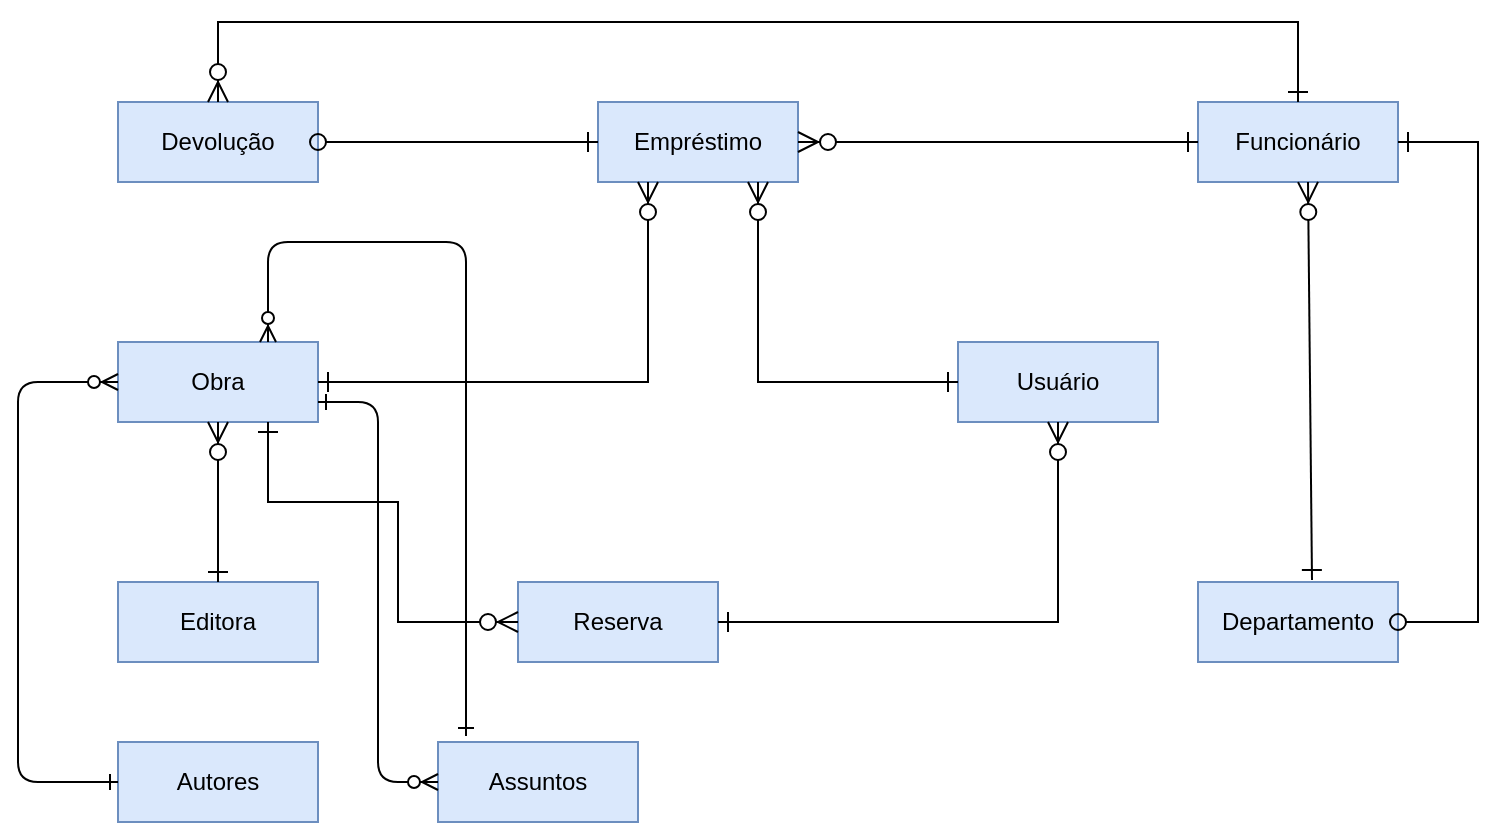 <mxfile version="13.6.2" type="github">
  <diagram id="N1_cYeUmhMfyWwonBezM" name="Página-1">
    <mxGraphModel dx="870" dy="433" grid="1" gridSize="10" guides="1" tooltips="1" connect="1" arrows="1" fold="1" page="1" pageScale="1" pageWidth="827" pageHeight="1169" math="0" shadow="0">
      <root>
        <mxCell id="0" />
        <mxCell id="1" parent="0" />
        <mxCell id="P5JkU7-qcwPsujOH7B4n-8" value="Obra" style="whiteSpace=wrap;html=1;align=center;fillColor=#dae8fc;strokeColor=#6c8ebf;" parent="1" vertex="1">
          <mxGeometry x="80" y="360" width="100" height="40" as="geometry" />
        </mxCell>
        <mxCell id="P5JkU7-qcwPsujOH7B4n-9" value="Devolução" style="whiteSpace=wrap;html=1;align=center;fillColor=#dae8fc;strokeColor=#6c8ebf;" parent="1" vertex="1">
          <mxGeometry x="80" y="240" width="100" height="40" as="geometry" />
        </mxCell>
        <mxCell id="P5JkU7-qcwPsujOH7B4n-10" value="Editora" style="whiteSpace=wrap;html=1;align=center;fillColor=#dae8fc;strokeColor=#6c8ebf;" parent="1" vertex="1">
          <mxGeometry x="80" y="480" width="100" height="40" as="geometry" />
        </mxCell>
        <mxCell id="P5JkU7-qcwPsujOH7B4n-11" value="Empréstimo" style="whiteSpace=wrap;html=1;align=center;fillColor=#dae8fc;strokeColor=#6c8ebf;" parent="1" vertex="1">
          <mxGeometry x="320" y="240" width="100" height="40" as="geometry" />
        </mxCell>
        <mxCell id="P5JkU7-qcwPsujOH7B4n-12" value="Funcionário" style="whiteSpace=wrap;html=1;align=center;fillColor=#dae8fc;strokeColor=#6c8ebf;" parent="1" vertex="1">
          <mxGeometry x="620" y="240" width="100" height="40" as="geometry" />
        </mxCell>
        <mxCell id="P5JkU7-qcwPsujOH7B4n-13" value="Usuário" style="whiteSpace=wrap;html=1;align=center;fillColor=#dae8fc;strokeColor=#6c8ebf;" parent="1" vertex="1">
          <mxGeometry x="500" y="360" width="100" height="40" as="geometry" />
        </mxCell>
        <mxCell id="P5JkU7-qcwPsujOH7B4n-14" value="Reserva" style="whiteSpace=wrap;html=1;align=center;fillColor=#dae8fc;strokeColor=#6c8ebf;" parent="1" vertex="1">
          <mxGeometry x="280" y="480" width="100" height="40" as="geometry" />
        </mxCell>
        <mxCell id="P5JkU7-qcwPsujOH7B4n-15" value="Departamento" style="whiteSpace=wrap;html=1;align=center;fillColor=#dae8fc;strokeColor=#6c8ebf;" parent="1" vertex="1">
          <mxGeometry x="620" y="480" width="100" height="40" as="geometry" />
        </mxCell>
        <mxCell id="P5JkU7-qcwPsujOH7B4n-16" value="" style="endArrow=ERone;html=1;rounded=0;endFill=0;startArrow=oval;startFill=0;entryX=0;entryY=0.5;entryDx=0;entryDy=0;exitX=1;exitY=0.5;exitDx=0;exitDy=0;endSize=8;targetPerimeterSpacing=2;sourcePerimeterSpacing=2;startSize=8;" parent="1" source="P5JkU7-qcwPsujOH7B4n-9" target="P5JkU7-qcwPsujOH7B4n-11" edge="1">
          <mxGeometry relative="1" as="geometry">
            <mxPoint x="330" y="430" as="sourcePoint" />
            <mxPoint x="490" y="430" as="targetPoint" />
          </mxGeometry>
        </mxCell>
        <mxCell id="P5JkU7-qcwPsujOH7B4n-17" value="" style="endArrow=ERone;html=1;rounded=0;endFill=0;startArrow=ERzeroToMany;startFill=1;entryX=0;entryY=0.5;entryDx=0;entryDy=0;exitX=1;exitY=0.5;exitDx=0;exitDy=0;endSize=8;targetPerimeterSpacing=2;sourcePerimeterSpacing=2;startSize=8;" parent="1" source="P5JkU7-qcwPsujOH7B4n-11" target="P5JkU7-qcwPsujOH7B4n-12" edge="1">
          <mxGeometry relative="1" as="geometry">
            <mxPoint x="360" y="320" as="sourcePoint" />
            <mxPoint x="520" y="320" as="targetPoint" />
          </mxGeometry>
        </mxCell>
        <mxCell id="P5JkU7-qcwPsujOH7B4n-18" value="" style="endArrow=ERone;html=1;rounded=0;endFill=0;startArrow=ERzeroToMany;startFill=1;entryX=0.5;entryY=0;entryDx=0;entryDy=0;exitX=0.5;exitY=0;exitDx=0;exitDy=0;endSize=8;targetPerimeterSpacing=2;sourcePerimeterSpacing=2;startSize=8;" parent="1" source="P5JkU7-qcwPsujOH7B4n-9" target="P5JkU7-qcwPsujOH7B4n-12" edge="1">
          <mxGeometry relative="1" as="geometry">
            <mxPoint x="230" y="379.5" as="sourcePoint" />
            <mxPoint x="390" y="379.5" as="targetPoint" />
            <Array as="points">
              <mxPoint x="130" y="200" />
              <mxPoint x="670" y="200" />
            </Array>
          </mxGeometry>
        </mxCell>
        <mxCell id="P5JkU7-qcwPsujOH7B4n-19" value="" style="endArrow=ERzeroToMany;html=1;rounded=0;endFill=1;startArrow=ERone;startFill=0;exitX=0.57;exitY=-0.025;exitDx=0;exitDy=0;exitPerimeter=0;endSize=8;targetPerimeterSpacing=2;sourcePerimeterSpacing=2;startSize=8;" parent="1" source="P5JkU7-qcwPsujOH7B4n-15" edge="1">
          <mxGeometry relative="1" as="geometry">
            <mxPoint x="330" y="330" as="sourcePoint" />
            <mxPoint x="675" y="280" as="targetPoint" />
          </mxGeometry>
        </mxCell>
        <mxCell id="P5JkU7-qcwPsujOH7B4n-20" value="" style="endArrow=ERone;html=1;rounded=0;endFill=0;startArrow=oval;startFill=0;entryX=1;entryY=0.5;entryDx=0;entryDy=0;exitX=1;exitY=0.5;exitDx=0;exitDy=0;endSize=8;targetPerimeterSpacing=2;sourcePerimeterSpacing=2;startSize=8;" parent="1" source="P5JkU7-qcwPsujOH7B4n-15" target="P5JkU7-qcwPsujOH7B4n-12" edge="1">
          <mxGeometry relative="1" as="geometry">
            <mxPoint x="330" y="330" as="sourcePoint" />
            <mxPoint x="590" y="300" as="targetPoint" />
            <Array as="points">
              <mxPoint x="760" y="500" />
              <mxPoint x="760" y="260" />
            </Array>
          </mxGeometry>
        </mxCell>
        <mxCell id="P5JkU7-qcwPsujOH7B4n-21" value="" style="endArrow=ERzeroToMany;html=1;rounded=0;endFill=1;startArrow=ERone;startFill=0;exitX=0;exitY=0.5;exitDx=0;exitDy=0;endSize=8;targetPerimeterSpacing=2;sourcePerimeterSpacing=2;startSize=8;" parent="1" source="P5JkU7-qcwPsujOH7B4n-13" edge="1">
          <mxGeometry relative="1" as="geometry">
            <mxPoint x="470" y="380" as="sourcePoint" />
            <mxPoint x="400" y="280" as="targetPoint" />
            <Array as="points">
              <mxPoint x="400" y="380" />
            </Array>
          </mxGeometry>
        </mxCell>
        <mxCell id="P5JkU7-qcwPsujOH7B4n-23" value="" style="endArrow=ERzeroToMany;html=1;rounded=0;endFill=1;startArrow=ERone;startFill=0;entryX=0.25;entryY=1;entryDx=0;entryDy=0;exitX=1;exitY=0.5;exitDx=0;exitDy=0;endSize=8;targetPerimeterSpacing=2;sourcePerimeterSpacing=2;startSize=8;" parent="1" source="P5JkU7-qcwPsujOH7B4n-8" target="P5JkU7-qcwPsujOH7B4n-11" edge="1">
          <mxGeometry relative="1" as="geometry">
            <mxPoint x="170" y="320" as="sourcePoint" />
            <mxPoint x="330" y="320" as="targetPoint" />
            <Array as="points">
              <mxPoint x="345" y="380" />
            </Array>
          </mxGeometry>
        </mxCell>
        <mxCell id="P5JkU7-qcwPsujOH7B4n-24" value="" style="endArrow=ERzeroToMany;html=1;rounded=0;endFill=1;startArrow=ERone;startFill=0;exitX=0.5;exitY=0;exitDx=0;exitDy=0;endSize=8;targetPerimeterSpacing=2;sourcePerimeterSpacing=2;startSize=8;" parent="1" source="P5JkU7-qcwPsujOH7B4n-10" edge="1">
          <mxGeometry relative="1" as="geometry">
            <mxPoint x="140" y="320" as="sourcePoint" />
            <mxPoint x="130" y="400" as="targetPoint" />
          </mxGeometry>
        </mxCell>
        <mxCell id="P5JkU7-qcwPsujOH7B4n-25" value="" style="endArrow=ERzeroToMany;html=1;rounded=0;endFill=1;startArrow=ERone;startFill=0;entryX=0.5;entryY=1;entryDx=0;entryDy=0;exitX=1;exitY=0.5;exitDx=0;exitDy=0;endSize=8;targetPerimeterSpacing=2;sourcePerimeterSpacing=2;startSize=8;" parent="1" source="P5JkU7-qcwPsujOH7B4n-14" target="P5JkU7-qcwPsujOH7B4n-13" edge="1">
          <mxGeometry relative="1" as="geometry">
            <mxPoint x="270" y="420" as="sourcePoint" />
            <mxPoint x="430" y="420" as="targetPoint" />
            <Array as="points">
              <mxPoint x="550" y="500" />
            </Array>
          </mxGeometry>
        </mxCell>
        <mxCell id="P5JkU7-qcwPsujOH7B4n-26" value="" style="endArrow=ERzeroToMany;html=1;rounded=0;endFill=1;startArrow=ERone;startFill=0;entryX=0;entryY=0.5;entryDx=0;entryDy=0;exitX=0.75;exitY=1;exitDx=0;exitDy=0;endSize=8;targetPerimeterSpacing=2;sourcePerimeterSpacing=2;startSize=8;" parent="1" source="P5JkU7-qcwPsujOH7B4n-8" target="P5JkU7-qcwPsujOH7B4n-14" edge="1">
          <mxGeometry relative="1" as="geometry">
            <mxPoint x="120" y="320" as="sourcePoint" />
            <mxPoint x="280" y="320" as="targetPoint" />
            <Array as="points">
              <mxPoint x="155" y="440" />
              <mxPoint x="220" y="440" />
              <mxPoint x="220" y="500" />
            </Array>
          </mxGeometry>
        </mxCell>
        <mxCell id="5KI8i_oxmI5b_HaHugZG-1" value="Autores" style="whiteSpace=wrap;html=1;align=center;fillColor=#dae8fc;strokeColor=#6c8ebf;" vertex="1" parent="1">
          <mxGeometry x="80" y="560" width="100" height="40" as="geometry" />
        </mxCell>
        <mxCell id="5KI8i_oxmI5b_HaHugZG-2" value="Assuntos" style="whiteSpace=wrap;html=1;align=center;fillColor=#dae8fc;strokeColor=#6c8ebf;" vertex="1" parent="1">
          <mxGeometry x="240" y="560" width="100" height="40" as="geometry" />
        </mxCell>
        <mxCell id="5KI8i_oxmI5b_HaHugZG-3" value="" style="edgeStyle=elbowEdgeStyle;fontSize=12;html=1;endArrow=ERzeroToMany;endFill=1;startArrow=ERone;startFill=0;exitX=0;exitY=0.5;exitDx=0;exitDy=0;entryX=0;entryY=0.5;entryDx=0;entryDy=0;" edge="1" parent="1" source="5KI8i_oxmI5b_HaHugZG-1" target="P5JkU7-qcwPsujOH7B4n-8">
          <mxGeometry width="100" height="100" relative="1" as="geometry">
            <mxPoint x="50" y="450" as="sourcePoint" />
            <mxPoint x="80" y="420" as="targetPoint" />
            <Array as="points">
              <mxPoint x="30" y="570" />
              <mxPoint x="40" y="480" />
            </Array>
          </mxGeometry>
        </mxCell>
        <mxCell id="5KI8i_oxmI5b_HaHugZG-5" value="" style="edgeStyle=entityRelationEdgeStyle;fontSize=12;html=1;endArrow=ERzeroToMany;startArrow=ERone;entryX=0;entryY=0.5;entryDx=0;entryDy=0;startFill=0;" edge="1" parent="1" target="5KI8i_oxmI5b_HaHugZG-2">
          <mxGeometry width="100" height="100" relative="1" as="geometry">
            <mxPoint x="180" y="390" as="sourcePoint" />
            <mxPoint x="280" y="290" as="targetPoint" />
          </mxGeometry>
        </mxCell>
        <mxCell id="5KI8i_oxmI5b_HaHugZG-6" value="" style="edgeStyle=elbowEdgeStyle;fontSize=12;html=1;endArrow=ERzeroToMany;startArrow=ERone;startFill=0;elbow=vertical;entryX=0.75;entryY=0;entryDx=0;entryDy=0;" edge="1" parent="1" target="P5JkU7-qcwPsujOH7B4n-8">
          <mxGeometry width="100" height="100" relative="1" as="geometry">
            <mxPoint x="254" y="557" as="sourcePoint" />
            <mxPoint x="270" y="350" as="targetPoint" />
            <Array as="points">
              <mxPoint x="230" y="310" />
            </Array>
          </mxGeometry>
        </mxCell>
      </root>
    </mxGraphModel>
  </diagram>
</mxfile>
